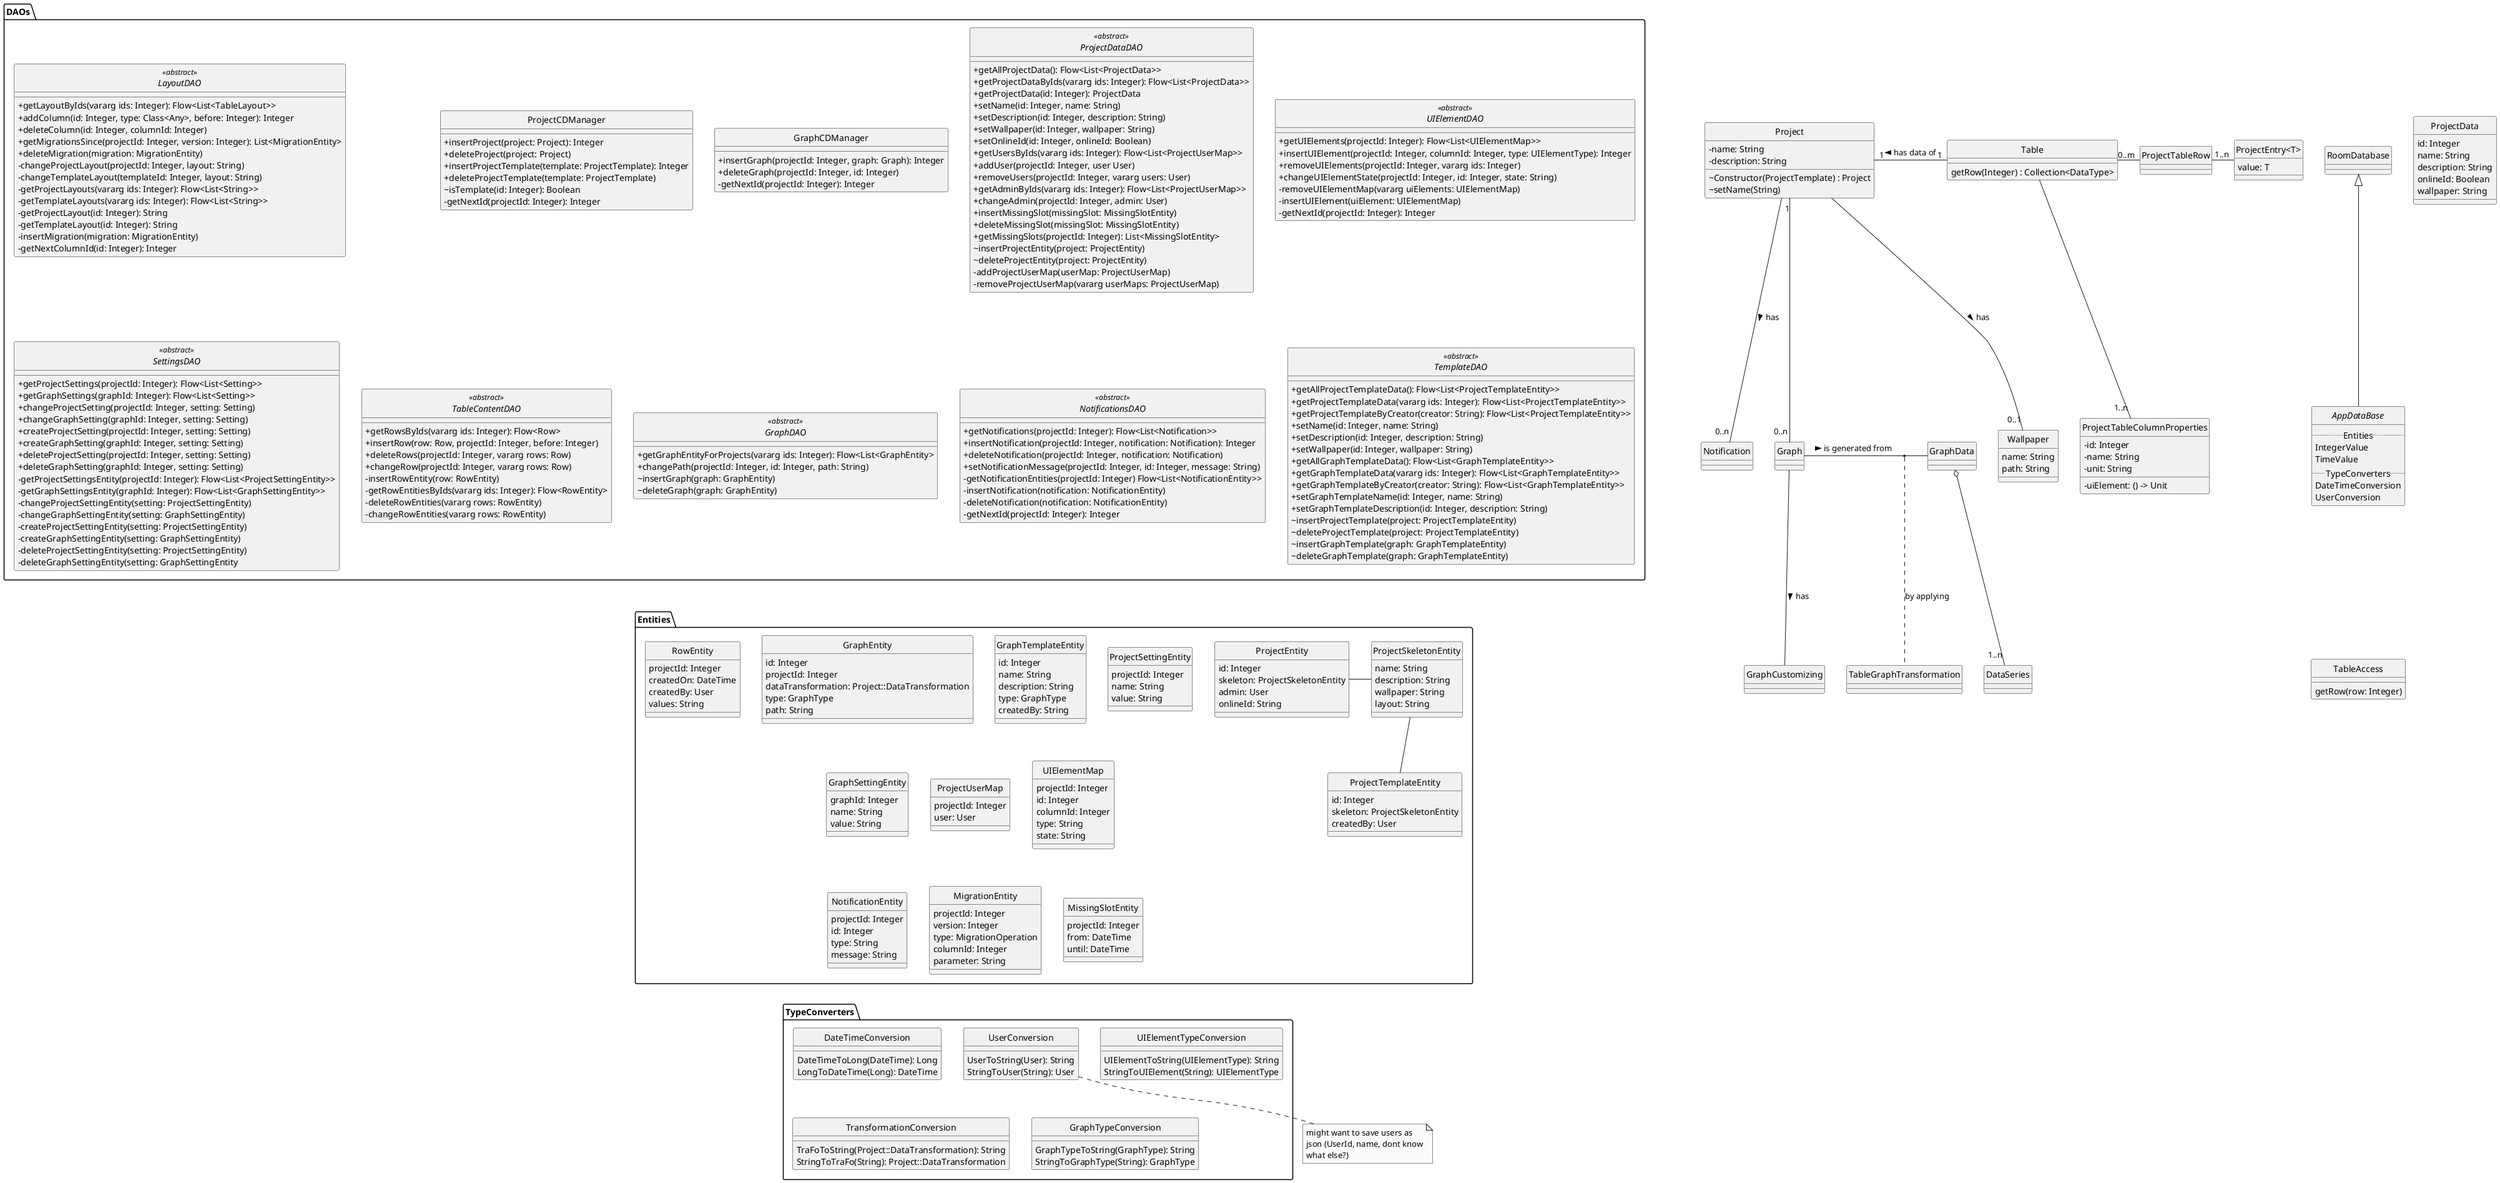 @startuml

skinparam monochrome true
skinparam shadowing false
skinparam genericDisplay old
skinparam classAttributeIconSize 0
hide circle


abstract class AppDataBase {
    ..Entities..
    IntegerValue
    TimeValue
    ..TypeConverters..
    DateTimeConversion
    UserConversion
}

package Entities {
    '@Entity(primaryKeys=["projectId", "createdOn", "createdBy"])
    class RowEntity {
        projectId: Integer
        createdOn: DateTime
        createdBy: User
        values: String
    }

    '@Entity
    class ProjectEntity {
        'PrimaryKey
        id: Integer
        '@Embedded
        skeleton: ProjectSkeletonEntity
        admin: User
        onlineId: String
    }
    ProjectEntity - ProjectSkeletonEntity

    '@Entity
    class ProjectTemplateEntity {
        id: Integer
        '@Embedded
        skeleton: ProjectSkeletonEntity
        createdBy: User
    }
    ProjectSkeletonEntity -- ProjectTemplateEntity

    '@Entity(primaryKey=["id", "projectId"])
    class GraphEntity {
        id: Integer
        projectId: Integer
        dataTransformation: Project::DataTransformation
        type: GraphType
        path: String
    }
  
    '@Entity
    class GraphTemplateEntity {
        '@PrimaryKey
        id: Integer
        name: String
        description: String
        type: GraphType
        createdBy: String
    }

    '@Entity(primaryKey=["projectId", "name"])
    class ProjectSettingEntity {
        projectId: Integer
        name: String
        value: String
    }

    '@Entity(primaryKey=["graphId", "name"])
    class GraphSettingEntity {
        graphId: Integer
        name: String
        value: String
    }

    '@Entity(primaryKey=["projectId", "user"])
    class ProjectUserMap {
        projectId: Integer
        user: User
    }

    '@Entity(primaryKey=["projectId", "id"])
    class UIElementMap {
        projectId: Integer
        id: Integer
        columnId: Integer
        type: String
        state: String
    }

    '@Entity(primaryKey=["projectId", "id"])
    class NotificationEntity {
        projectId: Integer
        id: Integer
        type: String
        message: String
    }

    '@Entity(primaryKey=["projectId", "version"])
    class MigrationEntity {
        projectId: Integer
        version: Integer
        type: MigrationOperation
        columnId: Integer
        parameter: String
    }

    '@Entity(primaryKey=["projectId", "from", "until"])
    class MissingSlotEntity {
        projectId: Integer
        from: DateTime
        until: DateTime
    }
  
    class ProjectSkeletonEntity {
        name: String
        description: String
        wallpaper: String
        layout: String
    }
}

class ProjectData {
    id: Integer
    name: String
    description: String
    onlineId: Boolean
    wallpaper: String
}

package DAOs {
    class ProjectCDManager {
        +insertProject(project: Project): Integer
        +deleteProject(project: Project)
        +insertProjectTemplate(template: ProjectTemplate): Integer
        +deleteProjectTemplate(template: ProjectTemplate)
        ~isTemplate(id: Integer): Boolean
        -getNextId(projectId: Integer): Integer
    }

    class GraphCDManager {
        +insertGraph(projectId: Integer, graph: Graph): Integer
        +deleteGraph(projectId: Integer, id: Integer)
        -getNextId(projectId: Integer): Integer
    }

    abstract class TableContentDAO <<abstract>> {
        +getRowsByIds(vararg ids: Integer): Flow<Row>
        +insertRow(row: Row, projectId: Integer, before: Integer)
        +deleteRows(projectId: Integer, vararg rows: Row)
        +changeRow(projectId: Integer, vararg rows: Row)
        '@Insert
        -insertRowEntity(row: RowEntity)
        '@Query("SELECT * FROM row WHERE projectId IN (:ids)")
        -getRowEntitiesByIds(vararg ids: Integer): Flow<RowEntity>
        '@Delete
        -deleteRowEntities(vararg rows: RowEntity)
        '@Update
        -changeRowEntities(vararg rows: RowEntity)
    }

    abstract class ProjectDataDAO <<abstract>> {
        '@Query("SELECT id, name, description, wallpaper, onlineId FROM project")
        +getAllProjectData(): Flow<List<ProjectData>>
        '@Query("SELECT id, name, description, wallpaper, onlineId
        '        FROM   project
        '        WHERE  id IN (:ids)")
        +getProjectDataByIds(vararg ids: Integer): Flow<List<ProjectData>>
        '@Query("SELECT id, name, description, wallpaper, onlineId
        '        FROM   project
        '        WHERE  id = :id)
        +getProjectData(id: Integer): ProjectData
        '@Query("UPDATE project SET name = :name WHERE id = :id")
        +setName(id: Integer, name: String)
        '@Query("UPDATE project SET description = :description WHERE id = :id")
        +setDescription(id: Integer, description: String)
        '@Query("UPDATE project SET wallpaper = :wallpaper WHERE id = :id")
        +setWallpaper(id: Integer, wallpaper: String)
        '@Query("UPDATE project SET onlineId = :onlineId WHERE id = :id")
        +setOnlineId(id: Integer, onlineId: Boolean)
        '@Query("SELECT * FROM user WHERE projectId IN (:ids)")
        +getUsersByIds(vararg ids: Integer): Flow<List<ProjectUserMap>>
        +addUser(projectId: Integer, user User)
        +removeUsers(projectId: Integer, vararg users: User)
        '@Query("SELECT id AS projectId, admin AS user FROM project WHERE id IN (:ids)")
        +getAdminByIds(vararg ids: Integer): Flow<List<ProjectUserMap>>
        '@Query("UPDATE project SET admin = :admin WHERE id = :projectId")
        +changeAdmin(projectId: Integer, admin: User)
        '@Insert
        +insertMissingSlot(missingSlot: MissingSlotEntity)
        '@Delete
        +deleteMissingSlot(missingSlot: MissingSlotEntity)
        '@Query("SELECT * FROM missingSlot WHERE projectId = :projectId")
        +getMissingSlots(projectId: Integer): List<MissingSlotEntity>
        '@Insert
        ~insertProjectEntity(project: ProjectEntity)
        '@Delete
        ~deleteProjectEntity(project: ProjectEntity)
        '@Insert
        -addProjectUserMap(userMap: ProjectUserMap)
        '@Delete
        -removeProjectUserMap(vararg userMaps: ProjectUserMap)
    }

    abstract class SettingsDAO <<abstract>> {
        +getProjectSettings(projectId: Integer): Flow<List<Setting>>
        +getGraphSettings(graphId: Integer): Flow<List<Setting>>
        +changeProjectSetting(projectId: Integer, setting: Setting)
        +changeGraphSetting(graphId: Integer, setting: Setting)
        +createProjectSetting(projectId: Integer, setting: Setting)
        +createGraphSetting(graphId: Integer, setting: Setting)
        +deleteProjectSetting(projectId: Integer, setting: Setting)
        +deleteGraphSetting(graphId: Integer, setting: Setting)
        '@Query("SELECT name, value FROM projectSetting WHERE projectId = :projectId")
        -getProjectSettingsEntity(projectId: Integer): Flow<List<ProjectSettingEntity>>
        '@Query("SELECT name, value FROM graphSetting WHERE graphId = :graphId")
        -getGraphSettingsEntity(graphId: Integer): Flow<List<GraphSettingEntity>>
        '@Update
        -changeProjectSettingEntity(setting: ProjectSettingEntity)
        '@Update
        -changeGraphSettingEntity(setting: GraphSettingEntity)
        '@Insert
        -createProjectSettingEntity(setting: ProjectSettingEntity)
        '@Insert
        -createGraphSettingEntity(setting: GraphSettingEntity)
        '@Delete
        -deleteProjectSettingEntity(setting: ProjectSettingEntity)
        '@Delete
        -deleteGraphSettingEntity(setting: GraphSettingEntity
    }

    abstract class LayoutDAO <<abstract>> {
        +getLayoutByIds(vararg ids: Integer): Flow<List<TableLayout>>
        +addColumn(id: Integer, type: Class<Any>, before: Integer): Integer
        +deleteColumn(id: Integer, columnId: Integer)
        '@Query("SELECT * FROM migration WHERE projectId = :projectId AND version > :version")
        +getMigrationsSince(projectId: Integer, version: Integer): List<MigrationEntity>
        '@Delete
        +deleteMigration(migration: MigrationEntity)
        '@Query("UPDATE project SET layout = :layout WHERE id = :projectId")
        -changeProjectLayout(projectId: Integer, layout: String)
        '@Query("UPDATE projectTemplate SET layout = :layout WHERE id = :templateId")
        -changeTemplateLayout(templateId: Integer, layout: String)
        '@Query("SELECT layout FROM project WHERE id IN (:ids)")
        -getProjectLayouts(vararg ids: Integer): Flow<List<String>>
        '@Query("SELECT layout FROM projectTemplate WHERE id IN (:ids)")
        -getTemplateLayouts(vararg ids: Integer): Flow<List<String>>
        '@Query("SELECT layout FROM project WHERE id = :id")
        -getProjectLayout(id: Integer): String
        '@Query("SELECT layout FROM projectTemplate WHERE id = :id")
        -getTemplateLayout(id: Integer): String
        '@Insert
        -insertMigration(migration: MigrationEntity)
        -getNextColumnId(id: Integer): Integer
    }

    abstract class GraphDAO <<abstract>> {
        '@Query("SELECT id, projectId, type, path FROM graph WHERE projectId IN (:ids)")
        +getGraphEntityForProjects(vararg ids: Integer): Flow<List<GraphEntity>
        '@Query("UPDATE graph SET path = :path WHERE projectId = :projectId AND id = :id")
        +changePath(projectId: Integer, id: Integer, path: String)
        '@Insert
        ~insertGraph(graph: GraphEntity)
        '@Delete
        ~deleteGraph(graph: GraphEntity)
    }

    abstract class UIElementDAO <<abstract>> {
        '@Query("SELECT * FROM uiElement
        '        WHERE projectId = :projectId
        +getUIElements(projectId: Integer): Flow<List<UIElementMap>>
        +insertUIElement(projectId: Integer, columnId: Integer, type: UIElementType): Integer
        +removeUIElements(projectId: Integer, vararg ids: Integer)
        '@Query("UPDATE uiElement
        '        SET state = :state
        '        WHERE projectId = :projectID AND id = :id")
        +changeUIElementState(projectId: Integer, id: Integer, state: String)
        '@Delete
        -removeUIElementMap(vararg uiElements: UIElementMap)
        '@Insert
        -insertUIElement(uiElement: UIElementMap)
        -getNextId(projectId: Integer): Integer
    }

    abstract class NotificationsDAO <<abstract>> {
        +getNotifications(projectId: Integer): Flow<List<Notification>>
        +insertNotification(projectId: Integer, notification: Notification): Integer
        +deleteNotification(projectId: Integer, notification: Notification)
        '@Query("UPDATE notification SET message = :message
        '        WHERE projectId = :projectId AND id = :id")
        +setNotificationMessage(projectId: Integer, id: Integer, message: String)
        '@Query("SELECT * FROM notification WHERE projectId = :projectId")
        -getNotificationEntities(projectId: Integer) Flow<List<NotificationEntity>>
        '@Insert
        -insertNotification(notification: NotificationEntity)
        '@Delete
        -deleteNotification(notification: NotificationEntity)
        -getNextId(projectId: Integer): Integer
    }

    abstract class TemplateDAO <<abstract>> {
        '@Query("SELECT * FROM projectTemplate")
        +getAllProjectTemplateData(): Flow<List<ProjectTemplateEntity>>
        '@Query("SELECT * FROM projectTemplate WHERE id in (:ids)")
        +getProjectTemplateData(vararg ids: Integer): Flow<List<ProjectTemplateEntity>>
        '@Query("SELECT * FROM projectTemplate WHERE createdBy = :creator")
        +getProjectTemplateByCreator(creator: String): Flow<List<ProjectTemplateEntity>>
        '@Query("UPDATE projectTemplate SET name = :name WHERE id = :id")
        +setName(id: Integer, name: String)
        '@Query("UPDATE projectTemplate SET description = :description WHERE id = :id")
        +setDescription(id: Integer, description: String)
        '@Query("UPDATE projectTemplate SET wallpaper = :wallpaper WHERE id = :id")
        +setWallpaper(id: Integer, wallpaper: String)
        '@Query("SELECT * FROM graphTemplate")
        +getAllGraphTemplateData(): Flow<List<GraphTemplateEntity>>
        '@Query("SELECT * FROM graphTemplate WHERE id in (:ids)")
        +getGraphTemplateData(vararg ids: Integer): Flow<List<GraphTemplateEntity>>
        '@Query("SELECT * FROM graphTemplate WHERE createdBy = :creator")
        +getGraphTemplateByCreator(creator: String): Flow<List<GraphTemplateEntity>>
        '@Query("UPDATE graphTemplate SET name = :name WHERE id = :id")
        +setGraphTemplateName(id: Integer, name: String)
        '@Query("UPDATE graphTemplate SET description = :description WHERE id = :id")
        +setGraphTemplateDescription(id: Integer, description: String)
        '@Insert
        ~insertProjectTemplate(project: ProjectTemplateEntity)
        '@Delete
        ~deleteProjectTemplate(project: ProjectTemplateEntity)
        '@Insert
        ~insertGraphTemplate(graph: GraphTemplateEntity)
        '@Delete
        ~deleteGraphTemplate(graph: GraphTemplateEntity)
    }
}

package TypeConverters {
    class DateTimeConversion {
        DateTimeToLong(DateTime): Long
        LongToDateTime(Long): DateTime
    }

    class UserConversion {
        UserToString(User): String
        StringToUser(String): User
    }

    class UIElementTypeConversion {
        UIElementToString(UIElementType): String
        StringToUIElement(String): UIElementType
    }

    class TransformationConversion {
        TraFoToString(Project::DataTransformation): String
        StringToTraFo(String): Project::DataTransformation
    }

    class GraphTypeConversion {
        GraphTypeToString(GraphType): String
        StringToGraphType(String): GraphType
    }
}

note bottom of UserConversion
    might want to save users as
    json (UserId, name, dont know
    what else?)
end note

class TableAccess {
  getRow(row: Integer)
}

class Project {
  - name: String
  - description: String
  ~ Constructor(ProjectTemplate) : Project
  ~ setName(String)
}
Project - "0..1" Wallpaper : has >
Project -- "0..n" Notification : has >
Project "1" - "1" Table : has data of <
Project "1" -- "0..n" Graph


class Wallpaper {
  name: String
  path: String
  'Some kind of method to read the specified file and return the image or whatever is needed for the UI
}

class Notification {
  
}

class Table {
  getRow(Integer) : Collection<DataType>
}
'Das sollten wahrscheinlich unbounded Arrays werden
Table -- "1..n" ProjectTableColumnProperties
Table - "0..m" ProjectTableRow

class ProjectTableRow {
  
}
ProjectTableRow - "1..n" ProjectEntry

class ProjectEntry<T> {
  value: T
}

class ProjectTableColumnProperties {
  - id: Integer
  - name: String
  - unit: String
  - uiElement: () -> Unit
}

class Graph {
  
}
Graph -- GraphCustomizing : has >
Graph - GraphData : is generated from >
(Graph, GraphData) .. TableGraphTransformation : by applying

class GraphData {
  
}
GraphData o-- "1..n" DataSeries

class DataSeries {
  
}

class GraphCustomizing {
  
}

class TableGraphTransformation {
  
}

RoomDatabase <|-- AppDataBase

AppDataBase -[hidden]-> TableAccess
Table -[hidden]-> Wallpaper
SettingsDAO -[hidden]-> RowEntity
LayoutDAO -[hidden]-> SettingsDAO
SettingsDAO -[hidden]> TableContentDAO
ProjectDataDAO -[hidden]> UIElementDAO
TableContentDAO -[hidden]> GraphDAO



@enduml